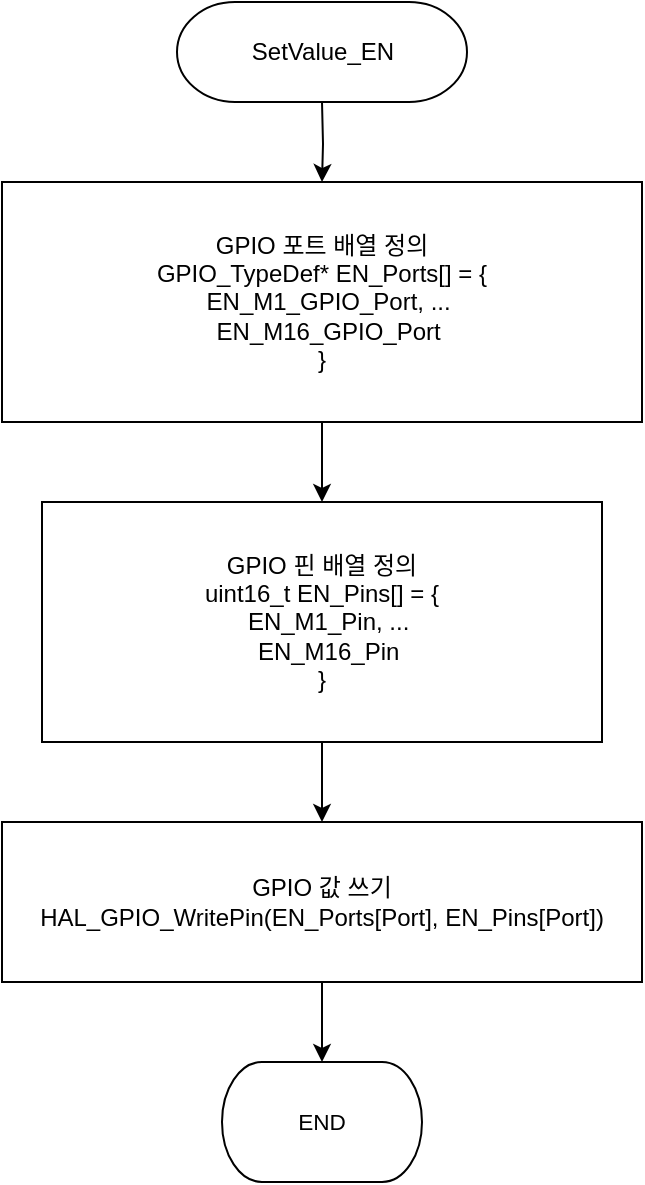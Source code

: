 <mxfile version="20.3.0" type="device" pages="7"><diagram id="rsHNBFl2O70rO2xtK-Mu" name="SetValue_EN"><mxGraphModel dx="1209" dy="844" grid="1" gridSize="10" guides="1" tooltips="1" connect="1" arrows="1" fold="1" page="1" pageScale="1" pageWidth="827" pageHeight="1169" math="0" shadow="0"><root><mxCell id="0"/><mxCell id="1" parent="0"/><mxCell id="GHGvstf1-uFFTy_v3v4H-17" value="GPIO 포트 배열 정의&lt;br&gt;GPIO_TypeDef* EN_Ports[] = {&lt;br&gt;&amp;nbsp; EN_M1_GPIO_Port, ...&lt;br&gt;&amp;nbsp; EN_M16_GPIO_Port&lt;br&gt;}" style="rounded=0;whiteSpace=wrap;html=1;strokeWidth=1;" parent="1" vertex="1"><mxGeometry x="250" y="150" width="320" height="120" as="geometry"/></mxCell><mxCell id="GHGvstf1-uFFTy_v3v4H-18" value="GPIO 핀 배열 정의&lt;br&gt;uint16_t EN_Pins[] = {&lt;br&gt;&amp;nbsp; EN_M1_Pin, ...&lt;br&gt;&amp;nbsp; EN_M16_Pin&lt;br&gt;}" style="rounded=0;whiteSpace=wrap;html=1;strokeWidth=1;" parent="1" vertex="1"><mxGeometry x="270" y="310" width="280" height="120" as="geometry"/></mxCell><mxCell id="GHGvstf1-uFFTy_v3v4H-19" value="GPIO 값 쓰기&lt;br&gt;HAL_GPIO_WritePin(EN_Ports[Port], EN_Pins[Port])" style="rounded=0;whiteSpace=wrap;html=1;strokeWidth=1;" parent="1" vertex="1"><mxGeometry x="250" y="470" width="320" height="80" as="geometry"/></mxCell><mxCell id="GHGvstf1-uFFTy_v3v4H-22" style="edgeStyle=orthogonalEdgeStyle;rounded=0;orthogonalLoop=1;jettySize=auto;html=1;strokeWidth=1;" parent="1" target="GHGvstf1-uFFTy_v3v4H-17" edge="1"><mxGeometry relative="1" as="geometry"><mxPoint x="410" y="110" as="sourcePoint"/></mxGeometry></mxCell><mxCell id="GHGvstf1-uFFTy_v3v4H-23" style="edgeStyle=orthogonalEdgeStyle;rounded=0;orthogonalLoop=1;jettySize=auto;html=1;strokeWidth=1;" parent="1" source="GHGvstf1-uFFTy_v3v4H-17" target="GHGvstf1-uFFTy_v3v4H-18" edge="1"><mxGeometry relative="1" as="geometry"/></mxCell><mxCell id="GHGvstf1-uFFTy_v3v4H-24" style="edgeStyle=orthogonalEdgeStyle;rounded=0;orthogonalLoop=1;jettySize=auto;html=1;strokeWidth=1;" parent="1" source="GHGvstf1-uFFTy_v3v4H-18" target="GHGvstf1-uFFTy_v3v4H-19" edge="1"><mxGeometry relative="1" as="geometry"/></mxCell><mxCell id="GHGvstf1-uFFTy_v3v4H-25" style="edgeStyle=orthogonalEdgeStyle;rounded=0;orthogonalLoop=1;jettySize=auto;html=1;strokeWidth=1;" parent="1" source="GHGvstf1-uFFTy_v3v4H-19" edge="1"><mxGeometry relative="1" as="geometry"><mxPoint x="410" y="590" as="targetPoint"/></mxGeometry></mxCell><UserObject label="&lt;div style=&quot;font-size: 1px&quot;&gt;&lt;font style=&quot;font-size:11.29px;font-family:Arial;color:#000000;direction:ltr;letter-spacing:0px;line-height:120%;opacity:1&quot;&gt;END&lt;br/&gt;&lt;/font&gt;&lt;/div&gt;" tags="순서도" id="iGgoqHq3plbROFrBVCmd-1"><mxCell style="verticalAlign=middle;align=center;overflow=width;vsdxID=77;fillColor=#FFFFFF;gradientColor=none;shape=stencil(tVLLDsIgEPwajiQIMfFe638Qu22JCM2Ctv69kK0Rm9qDibeZndkXC1NV6PUATIoQ0V9gNE3smToyKY3rAU1MiKmaqar1CB36m2uIDzo7M7r6e64wUZ4UOUWKB9GdIH4irzWu8B42vRrPScNFXZzN+5mvl3qJXE8mcPRRR+Pdh2Y1dsBTE95a3c0TkBRGgKEIb6wg1/r+ssCXd/vLCgm8z9caa+n6pb48dwrRV1H1Ew==);strokeColor=#000000;spacingTop=-1;spacingBottom=-1;spacingLeft=-1;spacingRight=-1;points=[[0.5,1,0],[0.5,0,0],[0,0.5,0],[1,0.5,0]];labelBackgroundColor=none;rounded=0;html=1;whiteSpace=wrap;strokeWidth=1;" parent="1" vertex="1"><mxGeometry x="360" y="590" width="100" height="60" as="geometry"/></mxCell></UserObject><UserObject label="&lt;div style=&quot;&quot;&gt;&lt;font style=&quot;direction: ltr; line-height: 120%; opacity: 1;&quot;&gt;SetValue_EN&lt;br&gt;&lt;/font&gt;&lt;/div&gt;" tags="순서도" id="YfZc9yFakZR8EZ7TLWbE-1"><mxCell style="verticalAlign=middle;align=center;overflow=width;vsdxID=2;fillColor=#FFFFFF;gradientColor=none;shape=stencil(tVLLDsIgEPwajiQIMfFe638Qu22JCM2Ctv69kK0Rm9qDibeZndkXC1NV6PUATIoQ0V9gNE3smToyKY3rAU1MiKmaqar1CB36m2uIDzo7M7r6e64wUZ4UOUWKB9GdIH4irzWu8B42vRrPScNFXZzN+5mvl3qJXE8mcPRRR+Pdh2Y1dsBTE95a3c0TkBRGgKEIb6wg1/r+ssCXd/vLCgm8z9caa+n6pb48dwrRV1H1Ew==);strokeColor=#000000;spacingTop=-1;spacingBottom=-1;spacingLeft=-1;spacingRight=-1;points=[[0.5,1,0],[0.5,0,0],[0,0.5,0],[1,0.5,0]];labelBackgroundColor=none;rounded=0;html=1;whiteSpace=wrap;strokeWidth=1;" parent="1" vertex="1"><mxGeometry x="337.5" y="60" width="145" height="50" as="geometry"/></mxCell></UserObject></root></mxGraphModel></diagram><diagram id="5nbDscCN1uszddBJTDQo" name="vOut_OUTPort_LED"><mxGraphModel dx="1209" dy="844" grid="1" gridSize="10" guides="1" tooltips="1" connect="1" arrows="1" fold="1" page="1" pageScale="1" pageWidth="827" pageHeight="1169" math="0" shadow="0"><root><mxCell id="0"/><mxCell id="1" parent="0"/><mxCell id="ubS8Gk-p_-Cdd0G5Fp1r-2" value="LED 변수 선언&#10;LED_State led" style="rounded=0;whiteSpace=wrap;html=1;strokeWidth=1;fontStyle=0" parent="1" vertex="1"><mxGeometry x="400" y="300" width="140" height="60" as="geometry"/></mxCell><mxCell id="ubS8Gk-p_-Cdd0G5Fp1r-3" value="Port &amp;lt; 16?" style="strokeWidth=1;html=1;shape=mxgraph.flowchart.decision;whiteSpace=wrap;fontStyle=0" parent="1" vertex="1"><mxGeometry x="420" y="400" width="100" height="80" as="geometry"/></mxCell><mxCell id="ubS8Gk-p_-Cdd0G5Fp1r-4" value="LED 상태 계산&#10;led = (LED_State)(2U + Port)" style="rounded=0;whiteSpace=wrap;html=1;strokeWidth=1;fontStyle=0" parent="1" vertex="1"><mxGeometry x="380" y="520" width="180" height="60" as="geometry"/></mxCell><mxCell id="ubS8Gk-p_-Cdd0G5Fp1r-5" value="Value == 0?" style="strokeWidth=1;html=1;shape=mxgraph.flowchart.decision;whiteSpace=wrap;fontStyle=0" parent="1" vertex="1"><mxGeometry x="420" y="620" width="100" height="80" as="geometry"/></mxCell><mxCell id="ubS8Gk-p_-Cdd0G5Fp1r-6" value="LED 끄기&#10;vLED_ClearState(led)" style="rounded=0;whiteSpace=wrap;html=1;strokeWidth=1;fontStyle=0" parent="1" vertex="1"><mxGeometry x="190" y="630" width="160" height="60" as="geometry"/></mxCell><mxCell id="ubS8Gk-p_-Cdd0G5Fp1r-7" value="LED 켜기&#10;vLED_SetState(led)" style="rounded=0;whiteSpace=wrap;html=1;strokeWidth=1;fontStyle=0" parent="1" vertex="1"><mxGeometry x="590" y="630" width="160" height="60" as="geometry"/></mxCell><mxCell id="ubS8Gk-p_-Cdd0G5Fp1r-10" style="edgeStyle=orthogonalEdgeStyle;rounded=0;orthogonalLoop=1;jettySize=auto;html=1;strokeWidth=1;fontStyle=0" parent="1" target="ubS8Gk-p_-Cdd0G5Fp1r-2" edge="1"><mxGeometry relative="1" as="geometry"><mxPoint x="470" y="260" as="sourcePoint"/></mxGeometry></mxCell><mxCell id="ubS8Gk-p_-Cdd0G5Fp1r-11" style="edgeStyle=orthogonalEdgeStyle;rounded=0;orthogonalLoop=1;jettySize=auto;html=1;strokeWidth=1;fontStyle=0" parent="1" source="ubS8Gk-p_-Cdd0G5Fp1r-2" target="ubS8Gk-p_-Cdd0G5Fp1r-3" edge="1"><mxGeometry relative="1" as="geometry"/></mxCell><mxCell id="ubS8Gk-p_-Cdd0G5Fp1r-12" style="edgeStyle=orthogonalEdgeStyle;rounded=0;orthogonalLoop=1;jettySize=auto;html=1;strokeWidth=1;fontStyle=0" parent="1" source="ubS8Gk-p_-Cdd0G5Fp1r-3" target="ubS8Gk-p_-Cdd0G5Fp1r-4" edge="1"><mxGeometry relative="1" as="geometry"/></mxCell><mxCell id="ubS8Gk-p_-Cdd0G5Fp1r-13" style="edgeStyle=orthogonalEdgeStyle;rounded=0;orthogonalLoop=1;jettySize=auto;html=1;entryX=1;entryY=0.5;entryDx=0;entryDy=0;entryPerimeter=0;strokeWidth=1;fontStyle=0" parent="1" source="ubS8Gk-p_-Cdd0G5Fp1r-3" target="yHs6WihFJuOHpHMVmaWO-1" edge="1"><mxGeometry relative="1" as="geometry"><mxPoint x="530" y="790" as="targetPoint"/><Array as="points"><mxPoint x="780" y="440"/><mxPoint x="780" y="790"/></Array></mxGeometry></mxCell><mxCell id="ubS8Gk-p_-Cdd0G5Fp1r-14" style="edgeStyle=orthogonalEdgeStyle;rounded=0;orthogonalLoop=1;jettySize=auto;html=1;strokeWidth=1;fontStyle=0" parent="1" source="ubS8Gk-p_-Cdd0G5Fp1r-4" target="ubS8Gk-p_-Cdd0G5Fp1r-5" edge="1"><mxGeometry relative="1" as="geometry"/></mxCell><mxCell id="ubS8Gk-p_-Cdd0G5Fp1r-15" style="edgeStyle=orthogonalEdgeStyle;rounded=0;orthogonalLoop=1;jettySize=auto;html=1;strokeWidth=1;fontStyle=0" parent="1" source="ubS8Gk-p_-Cdd0G5Fp1r-5" target="ubS8Gk-p_-Cdd0G5Fp1r-6" edge="1"><mxGeometry relative="1" as="geometry"/></mxCell><mxCell id="ubS8Gk-p_-Cdd0G5Fp1r-16" style="edgeStyle=orthogonalEdgeStyle;rounded=0;orthogonalLoop=1;jettySize=auto;html=1;strokeWidth=1;fontStyle=0" parent="1" source="ubS8Gk-p_-Cdd0G5Fp1r-5" target="ubS8Gk-p_-Cdd0G5Fp1r-7" edge="1"><mxGeometry relative="1" as="geometry"/></mxCell><mxCell id="ubS8Gk-p_-Cdd0G5Fp1r-17" style="edgeStyle=orthogonalEdgeStyle;rounded=0;orthogonalLoop=1;jettySize=auto;html=1;strokeWidth=1;fontStyle=0" parent="1" source="ubS8Gk-p_-Cdd0G5Fp1r-6" edge="1"><mxGeometry relative="1" as="geometry"><Array as="points"><mxPoint x="280" y="720"/><mxPoint x="470" y="720"/></Array><mxPoint x="470" y="760" as="targetPoint"/></mxGeometry></mxCell><mxCell id="ubS8Gk-p_-Cdd0G5Fp1r-18" style="edgeStyle=orthogonalEdgeStyle;rounded=0;orthogonalLoop=1;jettySize=auto;html=1;strokeWidth=1;fontStyle=0" parent="1" source="ubS8Gk-p_-Cdd0G5Fp1r-7" edge="1"><mxGeometry relative="1" as="geometry"><Array as="points"><mxPoint x="660" y="720"/><mxPoint x="470" y="720"/></Array><mxPoint x="470" y="760" as="targetPoint"/></mxGeometry></mxCell><mxCell id="ubS8Gk-p_-Cdd0G5Fp1r-19" value="Yes" style="text;html=1;align=center;verticalAlign=middle;resizable=0;points=[];autosize=1;strokeColor=none;fillColor=none;fontStyle=0;strokeWidth=1;" parent="1" vertex="1"><mxGeometry x="470" y="480" width="40" height="30" as="geometry"/></mxCell><mxCell id="ubS8Gk-p_-Cdd0G5Fp1r-20" value="No" style="text;html=1;align=center;verticalAlign=middle;resizable=0;points=[];autosize=1;strokeColor=none;fillColor=none;fontStyle=0;strokeWidth=1;" parent="1" vertex="1"><mxGeometry x="515" y="410" width="40" height="30" as="geometry"/></mxCell><mxCell id="ubS8Gk-p_-Cdd0G5Fp1r-21" value="Yes" style="text;html=1;align=center;verticalAlign=middle;resizable=0;points=[];autosize=1;strokeColor=none;fillColor=none;fontStyle=0;strokeWidth=1;" parent="1" vertex="1"><mxGeometry x="380" y="660" width="40" height="30" as="geometry"/></mxCell><mxCell id="ubS8Gk-p_-Cdd0G5Fp1r-22" value="No" style="text;html=1;align=center;verticalAlign=middle;resizable=0;points=[];autosize=1;strokeColor=none;fillColor=none;fontStyle=0;strokeWidth=1;" parent="1" vertex="1"><mxGeometry x="525" y="660" width="40" height="30" as="geometry"/></mxCell><UserObject label="&lt;div style=&quot;font-size: 1px&quot;&gt;&lt;font style=&quot;font-size:11.29px;font-family:Arial;color:#000000;direction:ltr;letter-spacing:0px;line-height:120%;opacity:1&quot;&gt;END&lt;br&gt;&lt;/font&gt;&lt;/div&gt;" tags="순서도" id="yHs6WihFJuOHpHMVmaWO-1"><mxCell style="verticalAlign=middle;align=center;overflow=width;vsdxID=77;fillColor=#FFFFFF;gradientColor=none;shape=stencil(tVLLDsIgEPwajiQIMfFe638Qu22JCM2Ctv69kK0Rm9qDibeZndkXC1NV6PUATIoQ0V9gNE3smToyKY3rAU1MiKmaqar1CB36m2uIDzo7M7r6e64wUZ4UOUWKB9GdIH4irzWu8B42vRrPScNFXZzN+5mvl3qJXE8mcPRRR+Pdh2Y1dsBTE95a3c0TkBRGgKEIb6wg1/r+ssCXd/vLCgm8z9caa+n6pb48dwrRV1H1Ew==);strokeColor=#000000;spacingTop=-1;spacingBottom=-1;spacingLeft=-1;spacingRight=-1;points=[[0.5,1,0],[0.5,0,0],[0,0.5,0],[1,0.5,0]];labelBackgroundColor=none;rounded=0;html=1;whiteSpace=wrap;strokeWidth=1;fontStyle=0" parent="1" vertex="1"><mxGeometry x="420" y="760" width="100" height="60" as="geometry"/></mxCell></UserObject><UserObject label="&lt;div style=&quot;&quot;&gt;&lt;font style=&quot;direction: ltr; line-height: 120%; opacity: 1;&quot;&gt;vOut_OUTPort_LED&lt;br&gt;&lt;/font&gt;&lt;/div&gt;" tags="순서도" id="wWVbWL7y07d5HAQgrXJT-1"><mxCell style="verticalAlign=middle;align=center;overflow=width;vsdxID=2;fillColor=#FFFFFF;gradientColor=none;shape=stencil(tVLLDsIgEPwajiQIMfFe638Qu22JCM2Ctv69kK0Rm9qDibeZndkXC1NV6PUATIoQ0V9gNE3smToyKY3rAU1MiKmaqar1CB36m2uIDzo7M7r6e64wUZ4UOUWKB9GdIH4irzWu8B42vRrPScNFXZzN+5mvl3qJXE8mcPRRR+Pdh2Y1dsBTE95a3c0TkBRGgKEIb6wg1/r+ssCXd/vLCgm8z9caa+n6pb48dwrRV1H1Ew==);strokeColor=#000000;spacingTop=-1;spacingBottom=-1;spacingLeft=-1;spacingRight=-1;points=[[0.5,1,0],[0.5,0,0],[0,0.5,0],[1,0.5,0]];labelBackgroundColor=none;rounded=0;html=1;whiteSpace=wrap;strokeWidth=1;fontStyle=0" parent="1" vertex="1"><mxGeometry x="397.5" y="210" width="145" height="50" as="geometry"/></mxCell></UserObject></root></mxGraphModel></diagram><diagram id="J2KG89wLm6JhrG_hTVQQ" name="Test_EN"><mxGraphModel dx="1209" dy="844" grid="1" gridSize="10" guides="1" tooltips="1" connect="1" arrows="1" fold="1" page="1" pageScale="1" pageWidth="827" pageHeight="1169" math="0" shadow="0"><root><mxCell id="0"/><mxCell id="1" parent="0"/><mxCell id="N-_lBRaAhLkRZrZzeDWI-6" style="endArrow=block;endFill=1;strokeColor=#000000;exitX=0.5;exitY=1;exitDx=0;exitDy=0;exitPerimeter=0;entryX=0.5;entryY=0;entryDx=0;entryDy=0;" edge="1" parent="1" source="rbiX6ECYNP2FJqlrYyJr-1" target="vIG7cB_Yo26Aw3TWKc40-1"><mxGeometry relative="1" as="geometry"><mxPoint x="430" y="370" as="sourcePoint"/><mxPoint x="430" y="390" as="targetPoint"/></mxGeometry></mxCell><UserObject label="&lt;div style=&quot;&quot;&gt;&lt;font style=&quot;direction: ltr; line-height: 120%; opacity: 1;&quot;&gt;Test_EN&lt;br&gt;&lt;/font&gt;&lt;/div&gt;" tags="순서도" id="rbiX6ECYNP2FJqlrYyJr-1"><mxCell style="verticalAlign=middle;align=center;overflow=width;vsdxID=2;fillColor=#FFFFFF;gradientColor=none;shape=stencil(tVLLDsIgEPwajiQIMfFe638Qu22JCM2Ctv69kK0Rm9qDibeZndkXC1NV6PUATIoQ0V9gNE3smToyKY3rAU1MiKmaqar1CB36m2uIDzo7M7r6e64wUZ4UOUWKB9GdIH4irzWu8B42vRrPScNFXZzN+5mvl3qJXE8mcPRRR+Pdh2Y1dsBTE95a3c0TkBRGgKEIb6wg1/r+ssCXd/vLCgm8z9caa+n6pb48dwrRV1H1Ew==);strokeColor=#000000;spacingTop=-1;spacingBottom=-1;spacingLeft=-1;spacingRight=-1;points=[[0.5,1,0],[0.5,0,0],[0,0.5,0],[1,0.5,0]];labelBackgroundColor=none;rounded=0;html=1;whiteSpace=wrap;strokeWidth=1;fontStyle=0" vertex="1" parent="1"><mxGeometry x="370" y="300" width="120" height="40" as="geometry"/></mxCell></UserObject><mxCell id="vIG7cB_Yo26Aw3TWKc40-1" value="입력: Port, Value" style="rounded=0;whiteSpace=wrap;html=1;strokeWidth=1;fontStyle=0" vertex="1" parent="1"><mxGeometry x="350" y="400" width="160" height="40" as="geometry"/></mxCell><mxCell id="vIG7cB_Yo26Aw3TWKc40-3" value="SetValue_EN(Port, Value)" style="rounded=0;whiteSpace=wrap;html=1;strokeWidth=1;fontStyle=0" vertex="1" parent="1"><mxGeometry x="330" y="510" width="200" height="40" as="geometry"/></mxCell><mxCell id="vIG7cB_Yo26Aw3TWKc40-4" value="vOut_OUTPort_LED(Port, Value)" style="rounded=0;whiteSpace=wrap;html=1;strokeWidth=1;fontStyle=0" vertex="1" parent="1"><mxGeometry x="330" y="630" width="200" height="40" as="geometry"/></mxCell><UserObject label="&lt;div style=&quot;font-size: 1px&quot;&gt;&lt;font style=&quot;font-size:11.29px;font-family:Arial;color:#000000;direction:ltr;letter-spacing:0px;line-height:120%;opacity:1&quot;&gt;END&lt;br&gt;&lt;/font&gt;&lt;/div&gt;" tags="순서도" id="CXNWixKD-vfKf9D9U4ki-1"><mxCell style="verticalAlign=middle;align=center;overflow=width;vsdxID=77;fillColor=#FFFFFF;gradientColor=none;shape=stencil(tVLLDsIgEPwajiQIMfFe638Qu22JCM2Ctv69kK0Rm9qDibeZndkXC1NV6PUATIoQ0V9gNE3smToyKY3rAU1MiKmaqar1CB36m2uIDzo7M7r6e64wUZ4UOUWKB9GdIH4irzWu8B42vRrPScNFXZzN+5mvl3qJXE8mcPRRR+Pdh2Y1dsBTE95a3c0TkBRGgKEIb6wg1/r+ssCXd/vLCgm8z9caa+n6pb48dwrRV1H1Ew==);strokeColor=#000000;spacingTop=-1;spacingBottom=-1;spacingLeft=-1;spacingRight=-1;points=[[0.5,1,0],[0.5,0,0],[0,0.5,0],[1,0.5,0]];labelBackgroundColor=none;rounded=0;html=1;whiteSpace=wrap;strokeWidth=1;fontStyle=0" vertex="1" parent="1"><mxGeometry x="380" y="730" width="100" height="40" as="geometry"/></mxCell></UserObject><mxCell id="CXNWixKD-vfKf9D9U4ki-2" value="" style="endArrow=classic;html=1;rounded=0;exitX=0.5;exitY=1;exitDx=0;exitDy=0;" edge="1" parent="1" source="vIG7cB_Yo26Aw3TWKc40-4" target="CXNWixKD-vfKf9D9U4ki-1"><mxGeometry width="50" height="50" relative="1" as="geometry"><mxPoint x="390" y="630" as="sourcePoint"/><mxPoint x="440" y="580" as="targetPoint"/></mxGeometry></mxCell><mxCell id="CXNWixKD-vfKf9D9U4ki-3" value="" style="endArrow=classic;html=1;rounded=0;exitX=0.5;exitY=1;exitDx=0;exitDy=0;entryX=0.5;entryY=0;entryDx=0;entryDy=0;" edge="1" parent="1" source="vIG7cB_Yo26Aw3TWKc40-3" target="vIG7cB_Yo26Aw3TWKc40-4"><mxGeometry width="50" height="50" relative="1" as="geometry"><mxPoint x="390" y="630" as="sourcePoint"/><mxPoint x="440" y="580" as="targetPoint"/></mxGeometry></mxCell><mxCell id="CXNWixKD-vfKf9D9U4ki-4" value="" style="endArrow=classic;html=1;rounded=0;exitX=0.5;exitY=1;exitDx=0;exitDy=0;entryX=0.5;entryY=0;entryDx=0;entryDy=0;" edge="1" parent="1" source="vIG7cB_Yo26Aw3TWKc40-1" target="vIG7cB_Yo26Aw3TWKc40-3"><mxGeometry width="50" height="50" relative="1" as="geometry"><mxPoint x="390" y="630" as="sourcePoint"/><mxPoint x="440" y="580" as="targetPoint"/></mxGeometry></mxCell></root></mxGraphModel></diagram><diagram id="H3POMziXpVSApdcilAj9" name="handle_port_change"><mxGraphModel dx="1209" dy="844" grid="1" gridSize="10" guides="1" tooltips="1" connect="1" arrows="1" fold="1" page="1" pageScale="1" pageWidth="827" pageHeight="1169" math="0" shadow="0"><root><mxCell id="0"/><mxCell id="1" parent="0"/><UserObject label="&lt;div style=&quot;&quot;&gt;&lt;font style=&quot;direction: ltr; line-height: 120%; opacity: 1;&quot;&gt;handle_port_change&lt;br&gt;&lt;/font&gt;&lt;/div&gt;" tags="순서도" id="kNKK2u6P8o_ghrll3jMF-1"><mxCell style="verticalAlign=middle;align=center;overflow=width;vsdxID=2;fillColor=#FFFFFF;gradientColor=none;shape=stencil(tVLLDsIgEPwajiQIMfFe638Qu22JCM2Ctv69kK0Rm9qDibeZndkXC1NV6PUATIoQ0V9gNE3smToyKY3rAU1MiKmaqar1CB36m2uIDzo7M7r6e64wUZ4UOUWKB9GdIH4irzWu8B42vRrPScNFXZzN+5mvl3qJXE8mcPRRR+Pdh2Y1dsBTE95a3c0TkBRGgKEIb6wg1/r+ssCXd/vLCgm8z9caa+n6pb48dwrRV1H1Ew==);strokeColor=#000000;spacingTop=-1;spacingBottom=-1;spacingLeft=-1;spacingRight=-1;points=[[0.5,1,0],[0.5,0,0],[0,0.5,0],[1,0.5,0]];labelBackgroundColor=none;rounded=0;html=1;whiteSpace=wrap;strokeWidth=1;fontStyle=0" vertex="1" parent="1"><mxGeometry x="420" y="200" width="120" height="40" as="geometry"/></mxCell></UserObject><mxCell id="kNKK2u6P8o_ghrll3jMF-2" value="입력: port_num, old_val, new_val" style="rounded=0;whiteSpace=wrap;html=1;strokeWidth=1;fontStyle=0" vertex="1" parent="1"><mxGeometry x="400" y="300" width="160" height="40" as="geometry"/></mxCell><mxCell id="kNKK2u6P8o_ghrll3jMF-3" value="SetValue_EN(port_num, new_val)" style="rounded=0;whiteSpace=wrap;html=1;strokeWidth=1;fontStyle=0" vertex="1" parent="1"><mxGeometry x="380" y="400" width="200" height="40" as="geometry"/></mxCell><mxCell id="kNKK2u6P8o_ghrll3jMF-4" value="SetenOutput(port_num, new_val)" style="rounded=0;whiteSpace=wrap;html=1;strokeWidth=1;fontStyle=0" vertex="1" parent="1"><mxGeometry x="380" y="490" width="200" height="40" as="geometry"/></mxCell><mxCell id="kNKK2u6P8o_ghrll3jMF-5" value="new_val == 0 ?" style="rhombus;whiteSpace=wrap;html=1;fillColor=none;strokeColor=#000000;" vertex="1" parent="1"><mxGeometry x="410" y="570" width="140" height="80" as="geometry"/></mxCell><mxCell id="kNKK2u6P8o_ghrll3jMF-6" value="vOut_OUTPort_LED(port_num, 0)" style="rounded=0;whiteSpace=wrap;html=1;strokeWidth=1;fontStyle=0" vertex="1" parent="1"><mxGeometry x="380" y="680" width="200" height="40" as="geometry"/></mxCell><UserObject label="&lt;div style=&quot;font-size: 1px&quot;&gt;&lt;font style=&quot;font-size:11.29px;font-family:Arial;color:#000000;direction:ltr;letter-spacing:0px;line-height:120%;opacity:1&quot;&gt;END&lt;br&gt;&lt;/font&gt;&lt;/div&gt;" tags="순서도" id="kNKK2u6P8o_ghrll3jMF-7"><mxCell style="verticalAlign=middle;align=center;overflow=width;vsdxID=77;fillColor=#FFFFFF;gradientColor=none;shape=stencil(tVLLDsIgEPwajiQIMfFe638Qu22JCM2Ctv69kK0Rm9qDibeZndkXC1NV6PUATIoQ0V9gNE3smToyKY3rAU1MiKmaqar1CB36m2uIDzo7M7r6e64wUZ4UOUWKB9GdIH4irzWu8B42vRrPScNFXZzN+5mvl3qJXE8mcPRRR+Pdh2Y1dsBTE95a3c0TkBRGgKEIb6wg1/r+ssCXd/vLCgm8z9caa+n6pb48dwrRV1H1Ew==);strokeColor=#000000;spacingTop=-1;spacingBottom=-1;spacingLeft=-1;spacingRight=-1;points=[[0.5,1,0],[0.5,0,0],[0,0.5,0],[1,0.5,0]];labelBackgroundColor=none;rounded=0;html=1;whiteSpace=wrap;strokeWidth=1;fontStyle=0" vertex="1" parent="1"><mxGeometry x="430" y="780" width="100" height="40" as="geometry"/></mxCell></UserObject><mxCell id="kNKK2u6P8o_ghrll3jMF-8" value="" style="endArrow=classic;html=1;rounded=0;exitX=0.5;exitY=1;exitDx=0;exitDy=0;entryX=0.5;entryY=0;entryDx=0;entryDy=0;" edge="1" source="kNKK2u6P8o_ghrll3jMF-2" target="kNKK2u6P8o_ghrll3jMF-3" parent="1"><mxGeometry width="50" height="50" relative="1" as="geometry"><mxPoint x="480" y="340" as="sourcePoint"/><mxPoint x="480" y="400" as="targetPoint"/></mxGeometry></mxCell><mxCell id="kNKK2u6P8o_ghrll3jMF-9" value="" style="endArrow=classic;html=1;rounded=0;exitX=0.5;exitY=1;exitDx=0;exitDy=0;entryX=0.5;entryY=0;entryDx=0;entryDy=0;" edge="1" source="kNKK2u6P8o_ghrll3jMF-3" target="kNKK2u6P8o_ghrll3jMF-4" parent="1"><mxGeometry width="50" height="50" relative="1" as="geometry"><mxPoint x="480" y="450" as="sourcePoint"/><mxPoint x="480" y="490" as="targetPoint"/></mxGeometry></mxCell><mxCell id="kNKK2u6P8o_ghrll3jMF-10" value="" style="endArrow=classic;html=1;rounded=0;exitX=0.5;exitY=1;exitDx=0;exitDy=0;entryX=0.5;entryY=0;entryDx=0;entryDy=0;" edge="1" source="kNKK2u6P8o_ghrll3jMF-4" target="kNKK2u6P8o_ghrll3jMF-5" parent="1"><mxGeometry width="50" height="50" relative="1" as="geometry"><mxPoint x="480" y="530" as="sourcePoint"/><mxPoint x="480" y="570" as="targetPoint"/></mxGeometry></mxCell><mxCell id="kNKK2u6P8o_ghrll3jMF-11" value="Yes" style="endArrow=classic;html=1;rounded=0;exitX=0.5;exitY=1;exitDx=0;exitDy=0;entryX=0.5;entryY=0;entryDx=0;entryDy=0;" edge="1" source="kNKK2u6P8o_ghrll3jMF-5" target="kNKK2u6P8o_ghrll3jMF-6" parent="1"><mxGeometry width="50" height="50" relative="1" as="geometry"><mxPoint x="480" y="650" as="sourcePoint"/><mxPoint x="480" y="680" as="targetPoint"/></mxGeometry></mxCell><mxCell id="kNKK2u6P8o_ghrll3jMF-12" value="No" style="endArrow=classic;html=1;rounded=0;exitX=1;exitY=0.5;exitDx=0;exitDy=0;exitPerimeter=0;entryX=1;entryY=0.5;entryDx=0;entryDy=0;entryPerimeter=0;" edge="1" source="kNKK2u6P8o_ghrll3jMF-5" target="kNKK2u6P8o_ghrll3jMF-7" parent="1"><mxGeometry x="-0.838" width="50" height="50" relative="1" as="geometry"><mxPoint x="560" y="610" as="sourcePoint"/><mxPoint x="480" y="780" as="targetPoint"/><Array as="points"><mxPoint x="630" y="610"/><mxPoint x="630" y="800"/></Array><mxPoint as="offset"/></mxGeometry></mxCell><mxCell id="kNKK2u6P8o_ghrll3jMF-13" value="" style="endArrow=classic;html=1;rounded=0;exitX=0.5;exitY=1;exitDx=0;exitDy=0;" edge="1" source="kNKK2u6P8o_ghrll3jMF-6" target="kNKK2u6P8o_ghrll3jMF-7" parent="1"><mxGeometry width="50" height="50" relative="1" as="geometry"><mxPoint x="480" y="720" as="sourcePoint"/><mxPoint x="480" y="780" as="targetPoint"/></mxGeometry></mxCell><mxCell id="kNKK2u6P8o_ghrll3jMF-14" value="" style="endArrow=classic;html=1;rounded=0;exitX=0.5;exitY=1;exitDx=0;exitDy=0;exitPerimeter=0;entryX=0.5;entryY=0;entryDx=0;entryDy=0;" edge="1" source="kNKK2u6P8o_ghrll3jMF-1" target="kNKK2u6P8o_ghrll3jMF-2" parent="1"><mxGeometry width="50" height="50" relative="1" as="geometry"><mxPoint x="450" y="520" as="sourcePoint"/><mxPoint x="500" y="470" as="targetPoint"/></mxGeometry></mxCell></root></mxGraphModel></diagram><diagram id="hWqghotzWnNfQ1Ul946z" name="updateActiveStandbyStatus"><mxGraphModel dx="1209" dy="844" grid="1" gridSize="10" guides="1" tooltips="1" connect="1" arrows="1" fold="1" page="1" pageScale="1" pageWidth="827" pageHeight="1169" math="0" shadow="0"><root><mxCell id="0"/><mxCell id="1" parent="0"/><UserObject label="&lt;div style=&quot;&quot;&gt;&lt;font style=&quot;direction: ltr; line-height: 120%; opacity: 1;&quot;&gt;updateActiveStandbyStatus&lt;br&gt;&lt;/font&gt;&lt;/div&gt;" tags="순서도" id="paRP0c_GwNdhZcDFoFij-15"><mxCell style="verticalAlign=middle;align=center;overflow=width;vsdxID=2;fillColor=#FFFFFF;gradientColor=none;shape=stencil(tVLLDsIgEPwajiQIMfFe638Qu22JCM2Ctv69kK0Rm9qDibeZndkXC1NV6PUATIoQ0V9gNE3smToyKY3rAU1MiKmaqar1CB36m2uIDzo7M7r6e64wUZ4UOUWKB9GdIH4irzWu8B42vRrPScNFXZzN+5mvl3qJXE8mcPRRR+Pdh2Y1dsBTE95a3c0TkBRGgKEIb6wg1/r+ssCXd/vLCgm8z9caa+n6pb48dwrRV1H1Ew==);strokeColor=#000000;spacingTop=-1;spacingBottom=-1;spacingLeft=-1;spacingRight=-1;points=[[0.5,1,0],[0.5,0,0],[0,0.5,0],[1,0.5,0]];labelBackgroundColor=none;rounded=0;html=1;whiteSpace=wrap;strokeWidth=1;fontStyle=0" vertex="1" parent="1"><mxGeometry x="380" y="240" width="160" height="40" as="geometry"/></mxCell></UserObject><mxCell id="paRP0c_GwNdhZcDFoFij-16" value="tmpact_std = ucGet_Active_Standby()" style="rounded=0;whiteSpace=wrap;html=1;strokeWidth=1;fontStyle=0;fillColor=#FFFFFF;strokeColor=#000000;" vertex="1" parent="1"><mxGeometry x="380" y="320" width="160" height="40" as="geometry"/></mxCell><mxCell id="paRP0c_GwNdhZcDFoFij-17" value="ucOld_act_std != tmpact_std ?" style="rhombus;whiteSpace=wrap;html=1;fillColor=#FFFFFF;strokeColor=#000000;strokeWidth=1;fontStyle=0;" vertex="1" parent="1"><mxGeometry x="390" y="400" width="140" height="60" as="geometry"/></mxCell><mxCell id="paRP0c_GwNdhZcDFoFij-18" value="i = 0" style="rounded=0;whiteSpace=wrap;html=1;strokeWidth=1;fontStyle=0;fillColor=#FFFFFF;strokeColor=#000000;" vertex="1" parent="1"><mxGeometry x="400" y="500" width="120" height="40" as="geometry"/></mxCell><mxCell id="paRP0c_GwNdhZcDFoFij-19" value="i &lt; NUM_PORTS ?" style="rhombus;whiteSpace=wrap;html=1;fillColor=#FFFFFF;strokeColor=#000000;strokeWidth=1;fontStyle=0;" vertex="1" parent="1"><mxGeometry x="400" y="580" width="120" height="60" as="geometry"/></mxCell><mxCell id="paRP0c_GwNdhZcDFoFij-20" value="prev_port_states[i] = 0" style="rounded=0;whiteSpace=wrap;html=1;strokeWidth=1;fontStyle=0;fillColor=#FFFFFF;strokeColor=#000000;" vertex="1" parent="1"><mxGeometry x="400" y="680" width="120" height="40" as="geometry"/></mxCell><mxCell id="paRP0c_GwNdhZcDFoFij-21" value="i++" style="rounded=0;whiteSpace=wrap;html=1;strokeWidth=1;fontStyle=0;fillColor=#FFFFFF;strokeColor=#000000;" vertex="1" parent="1"><mxGeometry x="400" y="760" width="120" height="40" as="geometry"/></mxCell><mxCell id="paRP0c_GwNdhZcDFoFij-22" value="DBG_PRINTF_INFO(&#10;&quot;Change -&gt; old status : %d ,&#10;now status : %d&quot;,&#10;ucOld_act_std, tmpact_std)" style="rounded=0;whiteSpace=wrap;html=1;strokeWidth=1;fontStyle=0;fillColor=#FFFFFF;strokeColor=#000000;" vertex="1" parent="1"><mxGeometry x="380" y="840" width="160" height="80" as="geometry"/></mxCell><mxCell id="paRP0c_GwNdhZcDFoFij-23" value="ucOld_act_std = tmpact_std" style="rounded=0;whiteSpace=wrap;html=1;strokeWidth=1;fontStyle=0;fillColor=#FFFFFF;strokeColor=#000000;" vertex="1" parent="1"><mxGeometry x="400" y="960" width="120" height="40" as="geometry"/></mxCell><mxCell id="paRP0c_GwNdhZcDFoFij-24" value="return tmpact_std" style="rounded=0;whiteSpace=wrap;html=1;strokeWidth=1;fontStyle=0;fillColor=#FFFFFF;strokeColor=#000000;" vertex="1" parent="1"><mxGeometry x="400" y="1040" width="120" height="40" as="geometry"/></mxCell><UserObject label="&lt;div style=&quot;font-size: 1px&quot;&gt;&lt;font style=&quot;font-size:11.29px;font-family:Arial;color:#000000;direction:ltr;letter-spacing:0px;line-height:120%;opacity:1&quot;&gt;END&lt;br&gt;&lt;/font&gt;&lt;/div&gt;" tags="순서도" id="paRP0c_GwNdhZcDFoFij-25"><mxCell style="verticalAlign=middle;align=center;overflow=width;vsdxID=77;fillColor=#FFFFFF;gradientColor=none;shape=stencil(tVLLDsIgEPwajiQIMfFe638Qu22JCM2Ctv69kK0Rm9qDibeZndkXC1NV6PUATIoQ0V9gNE3smToyKY3rAU1MiKmaqar1CB36m2uIDzo7M7r6e64wUZ4UOUWKB9GdIH4irzWu8B42vRrPScNFXZzN+5mvl3qJXE8mcPRRR+Pdh2Y1dsBTE95a3c0TkBRGgKEIb6wg1/r+ssCXd/vLCgm8z9caa+n6pb48dwrRV1H1Ew==);strokeColor=#000000;spacingTop=-1;spacingBottom=-1;spacingLeft=-1;spacingRight=-1;points=[[0.5,1,0],[0.5,0,0],[0,0.5,0],[1,0.5,0]];labelBackgroundColor=none;rounded=0;html=1;whiteSpace=wrap;strokeWidth=1;fontStyle=0" vertex="1" parent="1"><mxGeometry x="430" y="1120" width="60" height="40" as="geometry"/></mxCell></UserObject><mxCell id="paRP0c_GwNdhZcDFoFij-26" value="" style="endArrow=classic;html=1;rounded=0;exitX=0.5;exitY=1;exitDx=0;exitDy=0;exitPerimeter=0;entryX=0.5;entryY=0;entryDx=0;entryDy=0;" edge="1" parent="1" source="paRP0c_GwNdhZcDFoFij-15" target="paRP0c_GwNdhZcDFoFij-16"><mxGeometry width="50" height="50" relative="1" as="geometry"><mxPoint x="460" y="290" as="sourcePoint"/><mxPoint x="460" y="320" as="targetPoint"/></mxGeometry></mxCell><mxCell id="paRP0c_GwNdhZcDFoFij-27" value="" style="endArrow=classic;html=1;rounded=0;exitX=0.5;exitY=1;exitDx=0;exitDy=0;entryX=0.5;entryY=0;entryDx=0;entryDy=0;" edge="1" parent="1" source="paRP0c_GwNdhZcDFoFij-16" target="paRP0c_GwNdhZcDFoFij-17"><mxGeometry width="50" height="50" relative="1" as="geometry"><mxPoint x="460" y="360" as="sourcePoint"/><mxPoint x="460" y="400" as="targetPoint"/></mxGeometry></mxCell><mxCell id="paRP0c_GwNdhZcDFoFij-28" value="Yes" style="endArrow=classic;html=1;rounded=0;exitX=0.5;exitY=1;exitDx=0;exitDy=0;entryX=0.5;entryY=0;entryDx=0;entryDy=0;" edge="1" parent="1" source="paRP0c_GwNdhZcDFoFij-17" target="paRP0c_GwNdhZcDFoFij-18"><mxGeometry width="50" height="50" relative="1" as="geometry"><mxPoint x="460" y="460" as="sourcePoint"/><mxPoint x="460" y="500" as="targetPoint"/></mxGeometry></mxCell><mxCell id="paRP0c_GwNdhZcDFoFij-29" value="No" style="endArrow=classic;html=1;rounded=0;exitX=1;exitY=0.5;exitDx=0;exitDy=0;entryX=0.5;entryY=0;entryDx=0;entryDy=0;" edge="1" parent="1" source="paRP0c_GwNdhZcDFoFij-17" target="paRP0c_GwNdhZcDFoFij-24"><mxGeometry x="-0.838" width="50" height="50" relative="1" as="geometry"><mxPoint x="530" y="430" as="sourcePoint"/><mxPoint x="460" y="1040" as="targetPoint"/><Array as="points"><mxPoint x="650" y="430"/><mxPoint x="640" y="990"/></Array><mxPoint as="offset"/></mxGeometry></mxCell><mxCell id="paRP0c_GwNdhZcDFoFij-30" value="" style="endArrow=classic;html=1;rounded=0;exitX=0.5;exitY=1;exitDx=0;exitDy=0;entryX=0.5;entryY=0;entryDx=0;entryDy=0;" edge="1" parent="1" source="paRP0c_GwNdhZcDFoFij-18" target="paRP0c_GwNdhZcDFoFij-19"><mxGeometry width="50" height="50" relative="1" as="geometry"><mxPoint x="460" y="540" as="sourcePoint"/><mxPoint x="460" y="580" as="targetPoint"/></mxGeometry></mxCell><mxCell id="paRP0c_GwNdhZcDFoFij-31" value="Yes" style="endArrow=classic;html=1;rounded=0;exitX=0.5;exitY=1;exitDx=0;exitDy=0;entryX=0.5;entryY=0;entryDx=0;entryDy=0;" edge="1" parent="1" source="paRP0c_GwNdhZcDFoFij-19" target="paRP0c_GwNdhZcDFoFij-20"><mxGeometry width="50" height="50" relative="1" as="geometry"><mxPoint x="460" y="640" as="sourcePoint"/><mxPoint x="460" y="680" as="targetPoint"/></mxGeometry></mxCell><mxCell id="paRP0c_GwNdhZcDFoFij-32" value="No" style="endArrow=classic;html=1;rounded=0;exitX=1;exitY=0.5;exitDx=0;exitDy=0;entryX=0.5;entryY=0;entryDx=0;entryDy=0;" edge="1" parent="1" source="paRP0c_GwNdhZcDFoFij-19" target="paRP0c_GwNdhZcDFoFij-22"><mxGeometry x="-0.838" width="50" height="50" relative="1" as="geometry"><mxPoint x="520" y="610" as="sourcePoint"/><mxPoint x="460" y="840" as="targetPoint"/><Array as="points"><mxPoint x="560" y="610"/><mxPoint x="560" y="820"/></Array><mxPoint as="offset"/></mxGeometry></mxCell><mxCell id="paRP0c_GwNdhZcDFoFij-33" value="" style="endArrow=classic;html=1;rounded=0;exitX=0.5;exitY=1;exitDx=0;exitDy=0;entryX=0.5;entryY=0;entryDx=0;entryDy=0;" edge="1" parent="1" source="paRP0c_GwNdhZcDFoFij-20" target="paRP0c_GwNdhZcDFoFij-21"><mxGeometry width="50" height="50" relative="1" as="geometry"><mxPoint x="460" y="720" as="sourcePoint"/><mxPoint x="460" y="760" as="targetPoint"/></mxGeometry></mxCell><mxCell id="paRP0c_GwNdhZcDFoFij-34" value="" style="endArrow=classic;html=1;rounded=0;exitX=0;exitY=0.5;exitDx=0;exitDy=0;entryX=0;entryY=0.5;entryDx=0;entryDy=0;" edge="1" parent="1" source="paRP0c_GwNdhZcDFoFij-21" target="paRP0c_GwNdhZcDFoFij-19"><mxGeometry width="50" height="50" relative="1" as="geometry"><mxPoint x="400" y="780" as="sourcePoint"/><mxPoint x="400" y="610" as="targetPoint"/><Array as="points"><mxPoint x="360" y="780"/><mxPoint x="360" y="610"/></Array></mxGeometry></mxCell><mxCell id="paRP0c_GwNdhZcDFoFij-35" value="" style="endArrow=classic;html=1;rounded=0;exitX=0.5;exitY=1;exitDx=0;exitDy=0;entryX=0.5;entryY=0;entryDx=0;entryDy=0;" edge="1" parent="1" source="paRP0c_GwNdhZcDFoFij-22" target="paRP0c_GwNdhZcDFoFij-23"><mxGeometry width="50" height="50" relative="1" as="geometry"><mxPoint x="460" y="920" as="sourcePoint"/><mxPoint x="460" y="960" as="targetPoint"/></mxGeometry></mxCell><mxCell id="paRP0c_GwNdhZcDFoFij-36" value="" style="endArrow=classic;html=1;rounded=0;exitX=0.5;exitY=1;exitDx=0;exitDy=0;entryX=0.5;entryY=0;entryDx=0;entryDy=0;" edge="1" parent="1" source="paRP0c_GwNdhZcDFoFij-23" target="paRP0c_GwNdhZcDFoFij-24"><mxGeometry width="50" height="50" relative="1" as="geometry"><mxPoint x="460" y="1000" as="sourcePoint"/><mxPoint x="460" y="1040" as="targetPoint"/></mxGeometry></mxCell><mxCell id="paRP0c_GwNdhZcDFoFij-37" value="" style="endArrow=classic;html=1;rounded=0;exitX=0.5;exitY=1;exitDx=0;exitDy=0;entryX=0.5;entryY=0;entryDx=0;entryDy=0;entryPerimeter=0;" edge="1" parent="1" source="paRP0c_GwNdhZcDFoFij-24" target="paRP0c_GwNdhZcDFoFij-25"><mxGeometry width="50" height="50" relative="1" as="geometry"><mxPoint x="460" y="1080" as="sourcePoint"/><mxPoint x="460" y="1120" as="targetPoint"/></mxGeometry></mxCell></root></mxGraphModel></diagram><diagram id="T5Pc_KF9zMa3sQcQCfI6" name="vCheck_port_changes"><mxGraphModel dx="1209" dy="844" grid="1" gridSize="10" guides="1" tooltips="1" connect="1" arrows="1" fold="1" page="1" pageScale="1" pageWidth="827" pageHeight="1169" math="0" shadow="0"><root><mxCell id="0"/><mxCell id="1" parent="0"/><UserObject label="&lt;div style=&quot;&quot;&gt;&lt;font style=&quot;direction: ltr; line-height: 120%; opacity: 1;&quot;&gt;vCheck_port_changes&lt;br&gt;&lt;/font&gt;&lt;/div&gt;" tags="순서도" id="RiGS1XtOhP5w4M-7sX65-15"><mxCell style="verticalAlign=middle;align=center;overflow=width;vsdxID=2;fillColor=#FFFFFF;gradientColor=none;shape=stencil(tVLLDsIgEPwajiQIMfFe638Qu22JCM2Ctv69kK0Rm9qDibeZndkXC1NV6PUATIoQ0V9gNE3smToyKY3rAU1MiKmaqar1CB36m2uIDzo7M7r6e64wUZ4UOUWKB9GdIH4irzWu8B42vRrPScNFXZzN+5mvl3qJXE8mcPRRR+Pdh2Y1dsBTE95a3c0TkBRGgKEIb6wg1/r+ssCXd/vLCgm8z9caa+n6pb48dwrRV1H1Ew==);strokeColor=#000000;spacingTop=-1;spacingBottom=-1;spacingLeft=-1;spacingRight=-1;points=[[0.5,1,0],[0.5,0,0],[0,0.5,0],[1,0.5,0]];labelBackgroundColor=none;rounded=0;html=1;whiteSpace=wrap;strokeWidth=1;fontStyle=0" vertex="1" parent="1"><mxGeometry x="350" y="40" width="140" height="40" as="geometry"/></mxCell></UserObject><mxCell id="RiGS1XtOhP5w4M-7sX65-16" value="타이머 체크&#10;(현재시간 - uiChkPort_Tmr)&#10;&gt; CHECK_PORTS_PERIOD_MS ?" style="rhombus;whiteSpace=wrap;html=1;fillColor=#FFFFFF;strokeColor=#000000;strokeWidth=1;fontStyle=0;" vertex="1" parent="1"><mxGeometry x="290" y="120" width="260" height="80" as="geometry"/></mxCell><mxCell id="RiGS1XtOhP5w4M-7sX65-17" value="uint8_t read_port[NUM_PORTS]" style="rounded=0;whiteSpace=wrap;html=1;strokeWidth=1;fontStyle=0;fillColor=#FFFFFF;strokeColor=#000000;" vertex="1" parent="1"><mxGeometry x="340" y="240" width="160" height="40" as="geometry"/></mxCell><mxCell id="RiGS1XtOhP5w4M-7sX65-18" value="vGet_compBuf(read_port)" style="rounded=0;whiteSpace=wrap;html=1;strokeWidth=1;fontStyle=0;fillColor=#FFFFFF;strokeColor=#000000;" vertex="1" parent="1"><mxGeometry x="340" y="320" width="160" height="40" as="geometry"/></mxCell><mxCell id="RiGS1XtOhP5w4M-7sX65-19" value="i = 0" style="rounded=0;whiteSpace=wrap;html=1;strokeWidth=1;fontStyle=0;fillColor=#FFFFFF;strokeColor=#000000;" vertex="1" parent="1"><mxGeometry x="360" y="400" width="120" height="40" as="geometry"/></mxCell><mxCell id="RiGS1XtOhP5w4M-7sX65-20" value="i &lt; NUM_PORTS ?" style="rhombus;whiteSpace=wrap;html=1;fillColor=#FFFFFF;strokeColor=#000000;strokeWidth=1;fontStyle=0;" vertex="1" parent="1"><mxGeometry x="360" y="480" width="120" height="60" as="geometry"/></mxCell><mxCell id="RiGS1XtOhP5w4M-7sX65-21" value="current = read_port[i]" style="rounded=0;whiteSpace=wrap;html=1;strokeWidth=1;fontStyle=0;fillColor=#FFFFFF;strokeColor=#000000;" vertex="1" parent="1"><mxGeometry x="360" y="580" width="120" height="40" as="geometry"/></mxCell><mxCell id="RiGS1XtOhP5w4M-7sX65-22" value="current !=&#10;prev_port_states[i] ?" style="rhombus;whiteSpace=wrap;html=1;fillColor=#FFFFFF;strokeColor=#000000;strokeWidth=1;fontStyle=0;" vertex="1" parent="1"><mxGeometry x="360" y="660" width="120" height="60" as="geometry"/></mxCell><mxCell id="RiGS1XtOhP5w4M-7sX65-23" value="handle_port_change(i,&#10;prev_port_states[i], current)" style="rounded=0;whiteSpace=wrap;html=1;strokeWidth=1;fontStyle=0;fillColor=#FFFFFF;strokeColor=#000000;" vertex="1" parent="1"><mxGeometry x="90" y="730" width="120" height="70" as="geometry"/></mxCell><mxCell id="RiGS1XtOhP5w4M-7sX65-24" value="prev_port_states[i] = current" style="rounded=0;whiteSpace=wrap;html=1;strokeWidth=1;fontStyle=0;fillColor=#FFFFFF;strokeColor=#000000;" vertex="1" parent="1"><mxGeometry x="90" y="840" width="120" height="40" as="geometry"/></mxCell><mxCell id="RiGS1XtOhP5w4M-7sX65-25" value="i++" style="rounded=0;whiteSpace=wrap;html=1;strokeWidth=1;fontStyle=0;fillColor=#FFFFFF;strokeColor=#000000;" vertex="1" parent="1"><mxGeometry x="360" y="1000" width="120" height="40" as="geometry"/></mxCell><mxCell id="RiGS1XtOhP5w4M-7sX65-26" value="uiChkPort_Tmr = xTaskGetTickCount()" style="rounded=0;whiteSpace=wrap;html=1;strokeWidth=1;fontStyle=0;fillColor=#FFFFFF;strokeColor=#000000;" vertex="1" parent="1"><mxGeometry x="360" y="1090" width="120" height="60" as="geometry"/></mxCell><UserObject label="&lt;div style=&quot;font-size: 1px&quot;&gt;&lt;font style=&quot;font-size:11.29px;font-family:Arial;color:#000000;direction:ltr;letter-spacing:0px;line-height:120%;opacity:1&quot;&gt;END&lt;br&gt;&lt;/font&gt;&lt;/div&gt;" tags="순서도" id="RiGS1XtOhP5w4M-7sX65-27"><mxCell style="verticalAlign=middle;align=center;overflow=width;vsdxID=77;fillColor=#FFFFFF;gradientColor=none;shape=stencil(tVLLDsIgEPwajiQIMfFe638Qu22JCM2Ctv69kK0Rm9qDibeZndkXC1NV6PUATIoQ0V9gNE3smToyKY3rAU1MiKmaqar1CB36m2uIDzo7M7r6e64wUZ4UOUWKB9GdIH4irzWu8B42vRrPScNFXZzN+5mvl3qJXE8mcPRRR+Pdh2Y1dsBTE95a3c0TkBRGgKEIb6wg1/r+ssCXd/vLCgm8z9caa+n6pb48dwrRV1H1Ew==);strokeColor=#000000;spacingTop=-1;spacingBottom=-1;spacingLeft=-1;spacingRight=-1;points=[[0.5,1,0],[0.5,0,0],[0,0.5,0],[1,0.5,0]];labelBackgroundColor=none;rounded=0;html=1;whiteSpace=wrap;strokeWidth=1;fontStyle=0" vertex="1" parent="1"><mxGeometry x="390" y="1210" width="60" height="40" as="geometry"/></mxCell></UserObject><mxCell id="RiGS1XtOhP5w4M-7sX65-28" value="" style="endArrow=classic;html=1;rounded=0;exitX=0.5;exitY=1;exitDx=0;exitDy=0;exitPerimeter=0;entryX=0.5;entryY=0;entryDx=0;entryDy=0;" edge="1" parent="1" source="RiGS1XtOhP5w4M-7sX65-15" target="RiGS1XtOhP5w4M-7sX65-16"><mxGeometry width="50" height="50" relative="1" as="geometry"><mxPoint x="420" y="90" as="sourcePoint"/><mxPoint x="420" y="120" as="targetPoint"/></mxGeometry></mxCell><mxCell id="RiGS1XtOhP5w4M-7sX65-29" value="Yes" style="endArrow=classic;html=1;rounded=0;exitX=0.5;exitY=1;exitDx=0;exitDy=0;entryX=0.5;entryY=0;entryDx=0;entryDy=0;" edge="1" parent="1" source="RiGS1XtOhP5w4M-7sX65-16" target="RiGS1XtOhP5w4M-7sX65-17"><mxGeometry width="50" height="50" relative="1" as="geometry"><mxPoint x="420" y="200" as="sourcePoint"/><mxPoint x="420" y="240" as="targetPoint"/></mxGeometry></mxCell><mxCell id="RiGS1XtOhP5w4M-7sX65-30" value="No" style="endArrow=classic;html=1;rounded=0;exitX=1;exitY=0.5;exitDx=0;exitDy=0;entryX=1;entryY=0.5;entryDx=0;entryDy=0;entryPerimeter=0;" edge="1" parent="1" source="RiGS1XtOhP5w4M-7sX65-16" target="RiGS1XtOhP5w4M-7sX65-27"><mxGeometry x="-0.838" width="50" height="50" relative="1" as="geometry"><mxPoint x="520" y="160" as="sourcePoint"/><mxPoint x="420" y="1160" as="targetPoint"/><Array as="points"><mxPoint x="600" y="160"/><mxPoint x="600" y="1180"/></Array><mxPoint as="offset"/></mxGeometry></mxCell><mxCell id="RiGS1XtOhP5w4M-7sX65-31" value="" style="endArrow=classic;html=1;rounded=0;exitX=0.5;exitY=1;exitDx=0;exitDy=0;entryX=0.5;entryY=0;entryDx=0;entryDy=0;" edge="1" parent="1" source="RiGS1XtOhP5w4M-7sX65-17" target="RiGS1XtOhP5w4M-7sX65-18"><mxGeometry width="50" height="50" relative="1" as="geometry"><mxPoint x="420" y="280" as="sourcePoint"/><mxPoint x="420" y="320" as="targetPoint"/></mxGeometry></mxCell><mxCell id="RiGS1XtOhP5w4M-7sX65-32" value="" style="endArrow=classic;html=1;rounded=0;exitX=0.5;exitY=1;exitDx=0;exitDy=0;entryX=0.5;entryY=0;entryDx=0;entryDy=0;" edge="1" parent="1" source="RiGS1XtOhP5w4M-7sX65-18" target="RiGS1XtOhP5w4M-7sX65-19"><mxGeometry width="50" height="50" relative="1" as="geometry"><mxPoint x="420" y="360" as="sourcePoint"/><mxPoint x="420" y="400" as="targetPoint"/></mxGeometry></mxCell><mxCell id="RiGS1XtOhP5w4M-7sX65-33" value="" style="endArrow=classic;html=1;rounded=0;exitX=0.5;exitY=1;exitDx=0;exitDy=0;entryX=0.5;entryY=0;entryDx=0;entryDy=0;" edge="1" parent="1" source="RiGS1XtOhP5w4M-7sX65-19" target="RiGS1XtOhP5w4M-7sX65-20"><mxGeometry width="50" height="50" relative="1" as="geometry"><mxPoint x="420" y="440" as="sourcePoint"/><mxPoint x="420" y="480" as="targetPoint"/></mxGeometry></mxCell><mxCell id="RiGS1XtOhP5w4M-7sX65-34" value="Yes" style="endArrow=classic;html=1;rounded=0;exitX=0.5;exitY=1;exitDx=0;exitDy=0;entryX=0.5;entryY=0;entryDx=0;entryDy=0;" edge="1" parent="1" source="RiGS1XtOhP5w4M-7sX65-20" target="RiGS1XtOhP5w4M-7sX65-21"><mxGeometry width="50" height="50" relative="1" as="geometry"><mxPoint x="420" y="540" as="sourcePoint"/><mxPoint x="420" y="580" as="targetPoint"/></mxGeometry></mxCell><mxCell id="RiGS1XtOhP5w4M-7sX65-35" value="No" style="endArrow=classic;html=1;rounded=0;exitX=1;exitY=0.5;exitDx=0;exitDy=0;entryX=0.5;entryY=0;entryDx=0;entryDy=0;" edge="1" parent="1" source="RiGS1XtOhP5w4M-7sX65-20" target="RiGS1XtOhP5w4M-7sX65-26"><mxGeometry x="-0.838" width="50" height="50" relative="1" as="geometry"><mxPoint x="480" y="510" as="sourcePoint"/><mxPoint x="420" y="1060" as="targetPoint"/><Array as="points"><mxPoint x="520" y="510"/><mxPoint x="520" y="1060"/></Array><mxPoint as="offset"/></mxGeometry></mxCell><mxCell id="RiGS1XtOhP5w4M-7sX65-36" value="" style="endArrow=classic;html=1;rounded=0;exitX=0.5;exitY=1;exitDx=0;exitDy=0;entryX=0.5;entryY=0;entryDx=0;entryDy=0;" edge="1" parent="1" source="RiGS1XtOhP5w4M-7sX65-21" target="RiGS1XtOhP5w4M-7sX65-22"><mxGeometry width="50" height="50" relative="1" as="geometry"><mxPoint x="420" y="620" as="sourcePoint"/><mxPoint x="420" y="660" as="targetPoint"/></mxGeometry></mxCell><mxCell id="RiGS1XtOhP5w4M-7sX65-37" value="Yes" style="endArrow=classic;html=1;rounded=0;exitX=0;exitY=0.5;exitDx=0;exitDy=0;entryX=0.5;entryY=0;entryDx=0;entryDy=0;" edge="1" parent="1" source="RiGS1XtOhP5w4M-7sX65-22" target="RiGS1XtOhP5w4M-7sX65-23"><mxGeometry width="50" height="50" relative="1" as="geometry"><mxPoint x="360" y="690" as="sourcePoint"/><mxPoint x="260" y="760" as="targetPoint"/><Array as="points"><mxPoint x="260" y="690"/></Array></mxGeometry></mxCell><mxCell id="RiGS1XtOhP5w4M-7sX65-38" value="No" style="endArrow=classic;html=1;rounded=0;exitX=0.5;exitY=1;exitDx=0;exitDy=0;entryX=0.5;entryY=0;entryDx=0;entryDy=0;" edge="1" parent="1" source="RiGS1XtOhP5w4M-7sX65-22" target="RiGS1XtOhP5w4M-7sX65-25"><mxGeometry width="50" height="50" relative="1" as="geometry"><mxPoint x="420" y="720" as="sourcePoint"/><mxPoint x="420" y="960" as="targetPoint"/><Array as="points"><mxPoint x="420" y="800"/><mxPoint x="420" y="800"/></Array></mxGeometry></mxCell><mxCell id="RiGS1XtOhP5w4M-7sX65-39" value="" style="endArrow=classic;html=1;rounded=0;exitX=0.5;exitY=1;exitDx=0;exitDy=0;entryX=0.5;entryY=0;entryDx=0;entryDy=0;" edge="1" parent="1" source="RiGS1XtOhP5w4M-7sX65-23" target="RiGS1XtOhP5w4M-7sX65-24"><mxGeometry width="50" height="50" relative="1" as="geometry"><mxPoint x="260" y="820" as="sourcePoint"/><mxPoint x="260" y="860" as="targetPoint"/></mxGeometry></mxCell><mxCell id="RiGS1XtOhP5w4M-7sX65-40" value="" style="endArrow=classic;html=1;rounded=0;exitX=0.5;exitY=1;exitDx=0;exitDy=0;entryX=0;entryY=0.5;entryDx=0;entryDy=0;" edge="1" parent="1" source="RiGS1XtOhP5w4M-7sX65-24" target="RiGS1XtOhP5w4M-7sX65-25"><mxGeometry width="50" height="50" relative="1" as="geometry"><mxPoint x="260" y="900" as="sourcePoint"/><mxPoint x="360" y="980" as="targetPoint"/><Array as="points"><mxPoint x="260" y="980"/></Array></mxGeometry></mxCell><mxCell id="RiGS1XtOhP5w4M-7sX65-41" value="" style="endArrow=classic;html=1;rounded=0;exitX=0;exitY=0.5;exitDx=0;exitDy=0;entryX=0;entryY=0.5;entryDx=0;entryDy=0;" edge="1" parent="1" source="RiGS1XtOhP5w4M-7sX65-25" target="RiGS1XtOhP5w4M-7sX65-20"><mxGeometry width="50" height="50" relative="1" as="geometry"><mxPoint x="360" y="980" as="sourcePoint"/><mxPoint x="360" y="510" as="targetPoint"/><Array as="points"><mxPoint x="300" y="980"/><mxPoint x="300" y="510"/></Array></mxGeometry></mxCell><mxCell id="RiGS1XtOhP5w4M-7sX65-42" value="" style="endArrow=classic;html=1;rounded=0;exitX=0.5;exitY=1;exitDx=0;exitDy=0;entryX=0.5;entryY=0;entryDx=0;entryDy=0;entryPerimeter=0;" edge="1" parent="1" source="RiGS1XtOhP5w4M-7sX65-26" target="RiGS1XtOhP5w4M-7sX65-27"><mxGeometry width="50" height="50" relative="1" as="geometry"><mxPoint x="420" y="1120" as="sourcePoint"/><mxPoint x="420" y="1160" as="targetPoint"/></mxGeometry></mxCell></root></mxGraphModel></diagram><diagram id="z2tOxESR8NDZ7iAw_HKI" name="vOutPort_Process"><mxGraphModel dx="1209" dy="844" grid="1" gridSize="10" guides="1" tooltips="1" connect="1" arrows="1" fold="1" page="1" pageScale="1" pageWidth="827" pageHeight="1169" math="0" shadow="0"><root><mxCell id="0"/><mxCell id="1" parent="0"/><UserObject label="&lt;div style=&quot;&quot;&gt;&lt;font style=&quot;direction: ltr; line-height: 120%; opacity: 1;&quot;&gt;vOutPort_Process&lt;br&gt;&lt;/font&gt;&lt;/div&gt;" tags="순서도" id="9NOrmZkQq9FppTJNXR-l-29"><mxCell style="verticalAlign=middle;align=center;overflow=width;vsdxID=2;fillColor=#FFFFFF;gradientColor=none;shape=stencil(tVLLDsIgEPwajiQIMfFe638Qu22JCM2Ctv69kK0Rm9qDibeZndkXC1NV6PUATIoQ0V9gNE3smToyKY3rAU1MiKmaqar1CB36m2uIDzo7M7r6e64wUZ4UOUWKB9GdIH4irzWu8B42vRrPScNFXZzN+5mvl3qJXE8mcPRRR+Pdh2Y1dsBTE95a3c0TkBRGgKEIb6wg1/r+ssCXd/vLCgm8z9caa+n6pb48dwrRV1H1Ew==);strokeColor=#000000;spacingTop=-1;spacingBottom=-1;spacingLeft=-1;spacingRight=-1;points=[[0.5,1,0],[0.5,0,0],[0,0.5,0],[1,0.5,0]];labelBackgroundColor=none;rounded=0;html=1;whiteSpace=wrap;strokeWidth=1;fontStyle=0" vertex="1" parent="1"><mxGeometry x="300" y="670" width="120" height="40" as="geometry"/></mxCell></UserObject><mxCell id="9NOrmZkQq9FppTJNXR-l-30" value="vrdfb = ucGet_Value_VRD_FB()" style="rounded=0;whiteSpace=wrap;html=1;strokeWidth=1;fontStyle=0;fillColor=#FFFFFF;strokeColor=#000000;" vertex="1" parent="1"><mxGeometry x="270" y="750" width="180" height="40" as="geometry"/></mxCell><mxCell id="9NOrmZkQq9FppTJNXR-l-31" value="relayfb = ucGet_Value_REALY_FB()" style="rounded=0;whiteSpace=wrap;html=1;strokeWidth=1;fontStyle=0;fillColor=#FFFFFF;strokeColor=#000000;" vertex="1" parent="1"><mxGeometry x="270" y="830" width="180" height="40" as="geometry"/></mxCell><mxCell id="9NOrmZkQq9FppTJNXR-l-32" value="(vrdfb == 1U) &amp;&amp;&#10;(relayfb == 1U) ?" style="rhombus;whiteSpace=wrap;html=1;fillColor=#FFFFFF;strokeColor=#000000;strokeWidth=1;fontStyle=0;" vertex="1" parent="1"><mxGeometry x="280" y="910" width="160" height="60" as="geometry"/></mxCell><mxCell id="9NOrmZkQq9FppTJNXR-l-33" value="act_std = updateActiveStandbyStatus()" style="rounded=0;whiteSpace=wrap;html=1;strokeWidth=1;fontStyle=0;fillColor=#FFFFFF;strokeColor=#000000;" vertex="1" parent="1"><mxGeometry x="240" y="1010" width="240" height="60" as="geometry"/></mxCell><mxCell id="9NOrmZkQq9FppTJNXR-l-34" value="(bGetDiagnosticCompleted() == true)&#10;&amp;&amp;&#10;(act_std == 1U) ?" style="rhombus;whiteSpace=wrap;html=1;fillColor=#FFFFFF;strokeColor=#000000;strokeWidth=1;fontStyle=0;" vertex="1" parent="1"><mxGeometry x="220" y="1110" width="280" height="110" as="geometry"/></mxCell><mxCell id="9NOrmZkQq9FppTJNXR-l-35" value="vCheck_port_changes()" style="rounded=0;whiteSpace=wrap;html=1;strokeWidth=1;fontStyle=0;fillColor=#FFFFFF;strokeColor=#000000;" vertex="1" parent="1"><mxGeometry x="290" y="1280" width="140" height="40" as="geometry"/></mxCell><UserObject label="&lt;div style=&quot;font-size: 1px&quot;&gt;&lt;font style=&quot;font-size:11.29px;font-family:Arial;color:#000000;direction:ltr;letter-spacing:0px;line-height:120%;opacity:1&quot;&gt;END&lt;br&gt;&lt;/font&gt;&lt;/div&gt;" tags="순서도" id="9NOrmZkQq9FppTJNXR-l-36"><mxCell style="verticalAlign=middle;align=center;overflow=width;vsdxID=77;fillColor=#FFFFFF;gradientColor=none;shape=stencil(tVLLDsIgEPwajiQIMfFe638Qu22JCM2Ctv69kK0Rm9qDibeZndkXC1NV6PUATIoQ0V9gNE3smToyKY3rAU1MiKmaqar1CB36m2uIDzo7M7r6e64wUZ4UOUWKB9GdIH4irzWu8B42vRrPScNFXZzN+5mvl3qJXE8mcPRRR+Pdh2Y1dsBTE95a3c0TkBRGgKEIb6wg1/r+ssCXd/vLCgm8z9caa+n6pb48dwrRV1H1Ew==);strokeColor=#000000;spacingTop=-1;spacingBottom=-1;spacingLeft=-1;spacingRight=-1;points=[[0.5,1,0],[0.5,0,0],[0,0.5,0],[1,0.5,0]];labelBackgroundColor=none;rounded=0;html=1;whiteSpace=wrap;strokeWidth=1;fontStyle=0" vertex="1" parent="1"><mxGeometry x="330" y="1390" width="60" height="40" as="geometry"/></mxCell></UserObject><mxCell id="9NOrmZkQq9FppTJNXR-l-37" value="" style="endArrow=classic;html=1;rounded=0;exitX=0.5;exitY=1;exitDx=0;exitDy=0;exitPerimeter=0;entryX=0.5;entryY=0;entryDx=0;entryDy=0;" edge="1" parent="1" source="9NOrmZkQq9FppTJNXR-l-29" target="9NOrmZkQq9FppTJNXR-l-30"><mxGeometry width="50" height="50" relative="1" as="geometry"><mxPoint x="360" y="720" as="sourcePoint"/><mxPoint x="360" y="750" as="targetPoint"/></mxGeometry></mxCell><mxCell id="9NOrmZkQq9FppTJNXR-l-38" value="" style="endArrow=classic;html=1;rounded=0;exitX=0.5;exitY=1;exitDx=0;exitDy=0;entryX=0.5;entryY=0;entryDx=0;entryDy=0;" edge="1" parent="1" source="9NOrmZkQq9FppTJNXR-l-30" target="9NOrmZkQq9FppTJNXR-l-31"><mxGeometry width="50" height="50" relative="1" as="geometry"><mxPoint x="360" y="790" as="sourcePoint"/><mxPoint x="360" y="830" as="targetPoint"/></mxGeometry></mxCell><mxCell id="9NOrmZkQq9FppTJNXR-l-39" value="" style="endArrow=classic;html=1;rounded=0;exitX=0.5;exitY=1;exitDx=0;exitDy=0;entryX=0.5;entryY=0;entryDx=0;entryDy=0;" edge="1" parent="1" source="9NOrmZkQq9FppTJNXR-l-31" target="9NOrmZkQq9FppTJNXR-l-32"><mxGeometry width="50" height="50" relative="1" as="geometry"><mxPoint x="360" y="870" as="sourcePoint"/><mxPoint x="360" y="910" as="targetPoint"/></mxGeometry></mxCell><mxCell id="9NOrmZkQq9FppTJNXR-l-40" value="Yes" style="endArrow=classic;html=1;rounded=0;exitX=0.5;exitY=1;exitDx=0;exitDy=0;entryX=0.5;entryY=0;entryDx=0;entryDy=0;" edge="1" parent="1" source="9NOrmZkQq9FppTJNXR-l-32" target="9NOrmZkQq9FppTJNXR-l-33"><mxGeometry width="50" height="50" relative="1" as="geometry"><mxPoint x="360" y="970" as="sourcePoint"/><mxPoint x="360" y="1010" as="targetPoint"/></mxGeometry></mxCell><mxCell id="9NOrmZkQq9FppTJNXR-l-41" value="No" style="endArrow=classic;html=1;rounded=0;exitX=1;exitY=0.5;exitDx=0;exitDy=0;entryX=1;entryY=0.5;entryDx=0;entryDy=0;entryPerimeter=0;" edge="1" parent="1" source="9NOrmZkQq9FppTJNXR-l-32" target="9NOrmZkQq9FppTJNXR-l-36"><mxGeometry x="-0.838" width="50" height="50" relative="1" as="geometry"><mxPoint x="420" y="940" as="sourcePoint"/><mxPoint x="360" y="1330" as="targetPoint"/><Array as="points"><mxPoint x="580" y="940"/><mxPoint x="580" y="1410"/></Array><mxPoint as="offset"/></mxGeometry></mxCell><mxCell id="9NOrmZkQq9FppTJNXR-l-42" value="" style="endArrow=classic;html=1;rounded=0;exitX=0.5;exitY=1;exitDx=0;exitDy=0;entryX=0.5;entryY=0;entryDx=0;entryDy=0;" edge="1" parent="1" source="9NOrmZkQq9FppTJNXR-l-33" target="9NOrmZkQq9FppTJNXR-l-34"><mxGeometry width="50" height="50" relative="1" as="geometry"><mxPoint x="360" y="1070" as="sourcePoint"/><mxPoint x="360" y="1110" as="targetPoint"/></mxGeometry></mxCell><mxCell id="9NOrmZkQq9FppTJNXR-l-43" value="Yes" style="endArrow=classic;html=1;rounded=0;exitX=0.5;exitY=1;exitDx=0;exitDy=0;entryX=0.5;entryY=0;entryDx=0;entryDy=0;" edge="1" parent="1" source="9NOrmZkQq9FppTJNXR-l-34" target="9NOrmZkQq9FppTJNXR-l-35"><mxGeometry width="50" height="50" relative="1" as="geometry"><mxPoint x="360" y="1190" as="sourcePoint"/><mxPoint x="360" y="1230" as="targetPoint"/></mxGeometry></mxCell><mxCell id="9NOrmZkQq9FppTJNXR-l-44" value="No" style="endArrow=classic;html=1;rounded=0;exitX=1;exitY=0.5;exitDx=0;exitDy=0;entryX=1;entryY=0.5;entryDx=0;entryDy=0;entryPerimeter=0;" edge="1" parent="1" source="9NOrmZkQq9FppTJNXR-l-34" target="9NOrmZkQq9FppTJNXR-l-36"><mxGeometry x="-0.838" width="50" height="50" relative="1" as="geometry"><mxPoint x="440" y="1150" as="sourcePoint"/><mxPoint x="360" y="1330" as="targetPoint"/><Array as="points"><mxPoint x="550" y="1165"/><mxPoint x="580" y="1165"/><mxPoint x="580" y="1290"/><mxPoint x="580" y="1410"/></Array><mxPoint as="offset"/></mxGeometry></mxCell><mxCell id="9NOrmZkQq9FppTJNXR-l-45" value="" style="endArrow=classic;html=1;rounded=0;exitX=0.5;exitY=1;exitDx=0;exitDy=0;entryX=0.5;entryY=0;entryDx=0;entryDy=0;entryPerimeter=0;" edge="1" parent="1" source="9NOrmZkQq9FppTJNXR-l-35" target="9NOrmZkQq9FppTJNXR-l-36"><mxGeometry width="50" height="50" relative="1" as="geometry"><mxPoint x="360" y="1270" as="sourcePoint"/><mxPoint x="360" y="1330" as="targetPoint"/></mxGeometry></mxCell></root></mxGraphModel></diagram></mxfile>